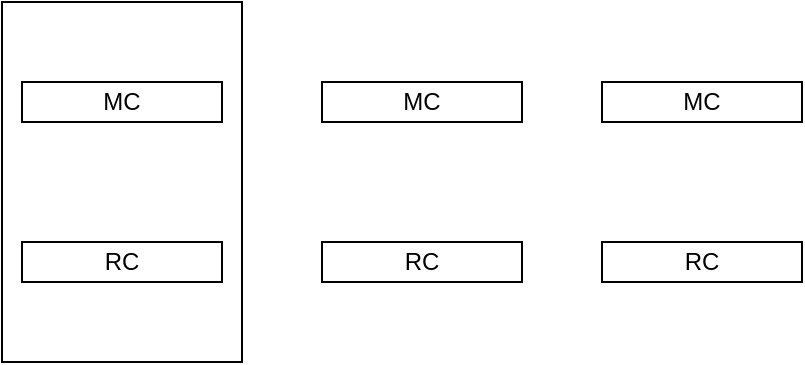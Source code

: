 <mxfile version="10.9.2" type="github"><diagram id="mcYDglCYg44QsOjVbK4n" name="Page-1"><mxGraphModel dx="918" dy="567" grid="1" gridSize="10" guides="1" tooltips="1" connect="1" arrows="1" fold="1" page="1" pageScale="1" pageWidth="827" pageHeight="1169" math="0" shadow="0"><root><mxCell id="0"/><mxCell id="1" parent="0"/><mxCell id="r8EfSsDem7IDbaVr5GXK-9" value="" style="rounded=0;whiteSpace=wrap;html=1;" vertex="1" parent="1"><mxGeometry x="150" y="140" width="120" height="180" as="geometry"/></mxCell><mxCell id="r8EfSsDem7IDbaVr5GXK-3" value="MC" style="rounded=0;whiteSpace=wrap;html=1;" vertex="1" parent="1"><mxGeometry x="160" y="180" width="100" height="20" as="geometry"/></mxCell><mxCell id="r8EfSsDem7IDbaVr5GXK-4" value="RC" style="rounded=0;whiteSpace=wrap;html=1;" vertex="1" parent="1"><mxGeometry x="160" y="260" width="100" height="20" as="geometry"/></mxCell><mxCell id="r8EfSsDem7IDbaVr5GXK-5" value="MC" style="rounded=0;whiteSpace=wrap;html=1;" vertex="1" parent="1"><mxGeometry x="310" y="180" width="100" height="20" as="geometry"/></mxCell><mxCell id="r8EfSsDem7IDbaVr5GXK-6" value="RC" style="rounded=0;whiteSpace=wrap;html=1;" vertex="1" parent="1"><mxGeometry x="310" y="260" width="100" height="20" as="geometry"/></mxCell><mxCell id="r8EfSsDem7IDbaVr5GXK-7" value="MC" style="rounded=0;whiteSpace=wrap;html=1;" vertex="1" parent="1"><mxGeometry x="450" y="180" width="100" height="20" as="geometry"/></mxCell><mxCell id="r8EfSsDem7IDbaVr5GXK-8" value="RC" style="rounded=0;whiteSpace=wrap;html=1;" vertex="1" parent="1"><mxGeometry x="450" y="260" width="100" height="20" as="geometry"/></mxCell></root></mxGraphModel></diagram></mxfile>